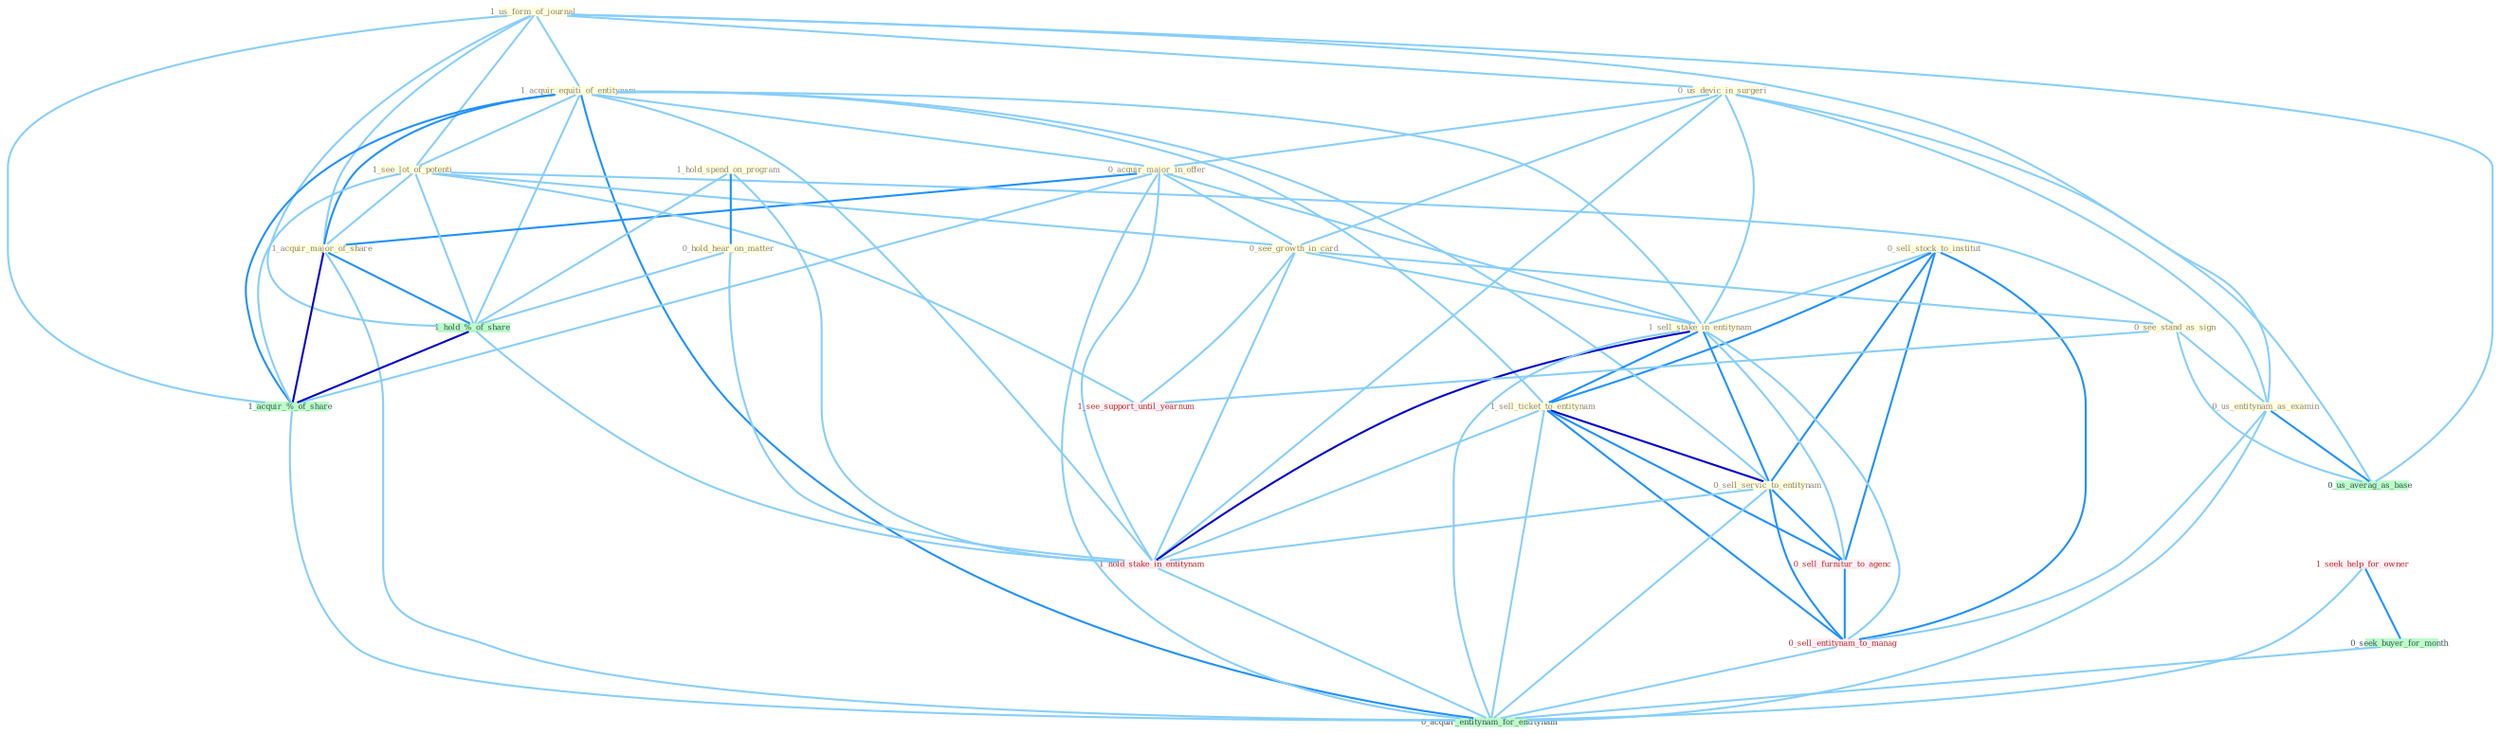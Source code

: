 Graph G{ 
    node
    [shape=polygon,style=filled,width=.5,height=.06,color="#BDFCC9",fixedsize=true,fontsize=4,
    fontcolor="#2f4f4f"];
    {node
    [color="#ffffe0", fontcolor="#8b7d6b"] "1_us_form_of_journal " "0_us_devic_in_surgeri " "0_sell_stock_to_institut " "1_acquir_equiti_of_entitynam " "0_acquir_major_in_offer " "1_see_lot_of_potenti " "0_see_growth_in_card " "1_acquir_major_of_share " "1_sell_stake_in_entitynam " "1_sell_ticket_to_entitynam " "0_see_stand_as_sign " "1_hold_spend_on_program " "0_us_entitynam_as_examin " "0_sell_servic_to_entitynam " "0_hold_hear_on_matter "}
{node [color="#fff0f5", fontcolor="#b22222"] "1_hold_stake_in_entitynam " "1_seek_help_for_owner " "1_see_support_until_yearnum " "0_sell_furnitur_to_agenc " "0_sell_entitynam_to_manag "}
edge [color="#B0E2FF"];

	"1_us_form_of_journal " -- "0_us_devic_in_surgeri " [w="1", color="#87cefa" ];
	"1_us_form_of_journal " -- "1_acquir_equiti_of_entitynam " [w="1", color="#87cefa" ];
	"1_us_form_of_journal " -- "1_see_lot_of_potenti " [w="1", color="#87cefa" ];
	"1_us_form_of_journal " -- "1_acquir_major_of_share " [w="1", color="#87cefa" ];
	"1_us_form_of_journal " -- "0_us_entitynam_as_examin " [w="1", color="#87cefa" ];
	"1_us_form_of_journal " -- "1_hold_%_of_share " [w="1", color="#87cefa" ];
	"1_us_form_of_journal " -- "1_acquir_%_of_share " [w="1", color="#87cefa" ];
	"1_us_form_of_journal " -- "0_us_averag_as_base " [w="1", color="#87cefa" ];
	"0_us_devic_in_surgeri " -- "0_acquir_major_in_offer " [w="1", color="#87cefa" ];
	"0_us_devic_in_surgeri " -- "0_see_growth_in_card " [w="1", color="#87cefa" ];
	"0_us_devic_in_surgeri " -- "1_sell_stake_in_entitynam " [w="1", color="#87cefa" ];
	"0_us_devic_in_surgeri " -- "0_us_entitynam_as_examin " [w="1", color="#87cefa" ];
	"0_us_devic_in_surgeri " -- "1_hold_stake_in_entitynam " [w="1", color="#87cefa" ];
	"0_us_devic_in_surgeri " -- "0_us_averag_as_base " [w="1", color="#87cefa" ];
	"0_sell_stock_to_institut " -- "1_sell_stake_in_entitynam " [w="1", color="#87cefa" ];
	"0_sell_stock_to_institut " -- "1_sell_ticket_to_entitynam " [w="2", color="#1e90ff" , len=0.8];
	"0_sell_stock_to_institut " -- "0_sell_servic_to_entitynam " [w="2", color="#1e90ff" , len=0.8];
	"0_sell_stock_to_institut " -- "0_sell_furnitur_to_agenc " [w="2", color="#1e90ff" , len=0.8];
	"0_sell_stock_to_institut " -- "0_sell_entitynam_to_manag " [w="2", color="#1e90ff" , len=0.8];
	"1_acquir_equiti_of_entitynam " -- "0_acquir_major_in_offer " [w="1", color="#87cefa" ];
	"1_acquir_equiti_of_entitynam " -- "1_see_lot_of_potenti " [w="1", color="#87cefa" ];
	"1_acquir_equiti_of_entitynam " -- "1_acquir_major_of_share " [w="2", color="#1e90ff" , len=0.8];
	"1_acquir_equiti_of_entitynam " -- "1_sell_stake_in_entitynam " [w="1", color="#87cefa" ];
	"1_acquir_equiti_of_entitynam " -- "1_sell_ticket_to_entitynam " [w="1", color="#87cefa" ];
	"1_acquir_equiti_of_entitynam " -- "0_sell_servic_to_entitynam " [w="1", color="#87cefa" ];
	"1_acquir_equiti_of_entitynam " -- "1_hold_%_of_share " [w="1", color="#87cefa" ];
	"1_acquir_equiti_of_entitynam " -- "1_hold_stake_in_entitynam " [w="1", color="#87cefa" ];
	"1_acquir_equiti_of_entitynam " -- "1_acquir_%_of_share " [w="2", color="#1e90ff" , len=0.8];
	"1_acquir_equiti_of_entitynam " -- "0_acquir_entitynam_for_entitynam " [w="2", color="#1e90ff" , len=0.8];
	"0_acquir_major_in_offer " -- "0_see_growth_in_card " [w="1", color="#87cefa" ];
	"0_acquir_major_in_offer " -- "1_acquir_major_of_share " [w="2", color="#1e90ff" , len=0.8];
	"0_acquir_major_in_offer " -- "1_sell_stake_in_entitynam " [w="1", color="#87cefa" ];
	"0_acquir_major_in_offer " -- "1_hold_stake_in_entitynam " [w="1", color="#87cefa" ];
	"0_acquir_major_in_offer " -- "1_acquir_%_of_share " [w="1", color="#87cefa" ];
	"0_acquir_major_in_offer " -- "0_acquir_entitynam_for_entitynam " [w="1", color="#87cefa" ];
	"1_see_lot_of_potenti " -- "0_see_growth_in_card " [w="1", color="#87cefa" ];
	"1_see_lot_of_potenti " -- "1_acquir_major_of_share " [w="1", color="#87cefa" ];
	"1_see_lot_of_potenti " -- "0_see_stand_as_sign " [w="1", color="#87cefa" ];
	"1_see_lot_of_potenti " -- "1_hold_%_of_share " [w="1", color="#87cefa" ];
	"1_see_lot_of_potenti " -- "1_acquir_%_of_share " [w="1", color="#87cefa" ];
	"1_see_lot_of_potenti " -- "1_see_support_until_yearnum " [w="1", color="#87cefa" ];
	"0_see_growth_in_card " -- "1_sell_stake_in_entitynam " [w="1", color="#87cefa" ];
	"0_see_growth_in_card " -- "0_see_stand_as_sign " [w="1", color="#87cefa" ];
	"0_see_growth_in_card " -- "1_hold_stake_in_entitynam " [w="1", color="#87cefa" ];
	"0_see_growth_in_card " -- "1_see_support_until_yearnum " [w="1", color="#87cefa" ];
	"1_acquir_major_of_share " -- "1_hold_%_of_share " [w="2", color="#1e90ff" , len=0.8];
	"1_acquir_major_of_share " -- "1_acquir_%_of_share " [w="3", color="#0000cd" , len=0.6];
	"1_acquir_major_of_share " -- "0_acquir_entitynam_for_entitynam " [w="1", color="#87cefa" ];
	"1_sell_stake_in_entitynam " -- "1_sell_ticket_to_entitynam " [w="2", color="#1e90ff" , len=0.8];
	"1_sell_stake_in_entitynam " -- "0_sell_servic_to_entitynam " [w="2", color="#1e90ff" , len=0.8];
	"1_sell_stake_in_entitynam " -- "1_hold_stake_in_entitynam " [w="3", color="#0000cd" , len=0.6];
	"1_sell_stake_in_entitynam " -- "0_sell_furnitur_to_agenc " [w="1", color="#87cefa" ];
	"1_sell_stake_in_entitynam " -- "0_sell_entitynam_to_manag " [w="1", color="#87cefa" ];
	"1_sell_stake_in_entitynam " -- "0_acquir_entitynam_for_entitynam " [w="1", color="#87cefa" ];
	"1_sell_ticket_to_entitynam " -- "0_sell_servic_to_entitynam " [w="3", color="#0000cd" , len=0.6];
	"1_sell_ticket_to_entitynam " -- "1_hold_stake_in_entitynam " [w="1", color="#87cefa" ];
	"1_sell_ticket_to_entitynam " -- "0_sell_furnitur_to_agenc " [w="2", color="#1e90ff" , len=0.8];
	"1_sell_ticket_to_entitynam " -- "0_sell_entitynam_to_manag " [w="2", color="#1e90ff" , len=0.8];
	"1_sell_ticket_to_entitynam " -- "0_acquir_entitynam_for_entitynam " [w="1", color="#87cefa" ];
	"0_see_stand_as_sign " -- "0_us_entitynam_as_examin " [w="1", color="#87cefa" ];
	"0_see_stand_as_sign " -- "1_see_support_until_yearnum " [w="1", color="#87cefa" ];
	"0_see_stand_as_sign " -- "0_us_averag_as_base " [w="1", color="#87cefa" ];
	"1_hold_spend_on_program " -- "0_hold_hear_on_matter " [w="2", color="#1e90ff" , len=0.8];
	"1_hold_spend_on_program " -- "1_hold_%_of_share " [w="1", color="#87cefa" ];
	"1_hold_spend_on_program " -- "1_hold_stake_in_entitynam " [w="1", color="#87cefa" ];
	"0_us_entitynam_as_examin " -- "0_us_averag_as_base " [w="2", color="#1e90ff" , len=0.8];
	"0_us_entitynam_as_examin " -- "0_sell_entitynam_to_manag " [w="1", color="#87cefa" ];
	"0_us_entitynam_as_examin " -- "0_acquir_entitynam_for_entitynam " [w="1", color="#87cefa" ];
	"0_sell_servic_to_entitynam " -- "1_hold_stake_in_entitynam " [w="1", color="#87cefa" ];
	"0_sell_servic_to_entitynam " -- "0_sell_furnitur_to_agenc " [w="2", color="#1e90ff" , len=0.8];
	"0_sell_servic_to_entitynam " -- "0_sell_entitynam_to_manag " [w="2", color="#1e90ff" , len=0.8];
	"0_sell_servic_to_entitynam " -- "0_acquir_entitynam_for_entitynam " [w="1", color="#87cefa" ];
	"0_hold_hear_on_matter " -- "1_hold_%_of_share " [w="1", color="#87cefa" ];
	"0_hold_hear_on_matter " -- "1_hold_stake_in_entitynam " [w="1", color="#87cefa" ];
	"1_hold_%_of_share " -- "1_hold_stake_in_entitynam " [w="1", color="#87cefa" ];
	"1_hold_%_of_share " -- "1_acquir_%_of_share " [w="3", color="#0000cd" , len=0.6];
	"1_hold_stake_in_entitynam " -- "0_acquir_entitynam_for_entitynam " [w="1", color="#87cefa" ];
	"1_seek_help_for_owner " -- "0_seek_buyer_for_month " [w="2", color="#1e90ff" , len=0.8];
	"1_seek_help_for_owner " -- "0_acquir_entitynam_for_entitynam " [w="1", color="#87cefa" ];
	"0_seek_buyer_for_month " -- "0_acquir_entitynam_for_entitynam " [w="1", color="#87cefa" ];
	"1_acquir_%_of_share " -- "0_acquir_entitynam_for_entitynam " [w="1", color="#87cefa" ];
	"0_sell_furnitur_to_agenc " -- "0_sell_entitynam_to_manag " [w="2", color="#1e90ff" , len=0.8];
	"0_sell_entitynam_to_manag " -- "0_acquir_entitynam_for_entitynam " [w="1", color="#87cefa" ];
}